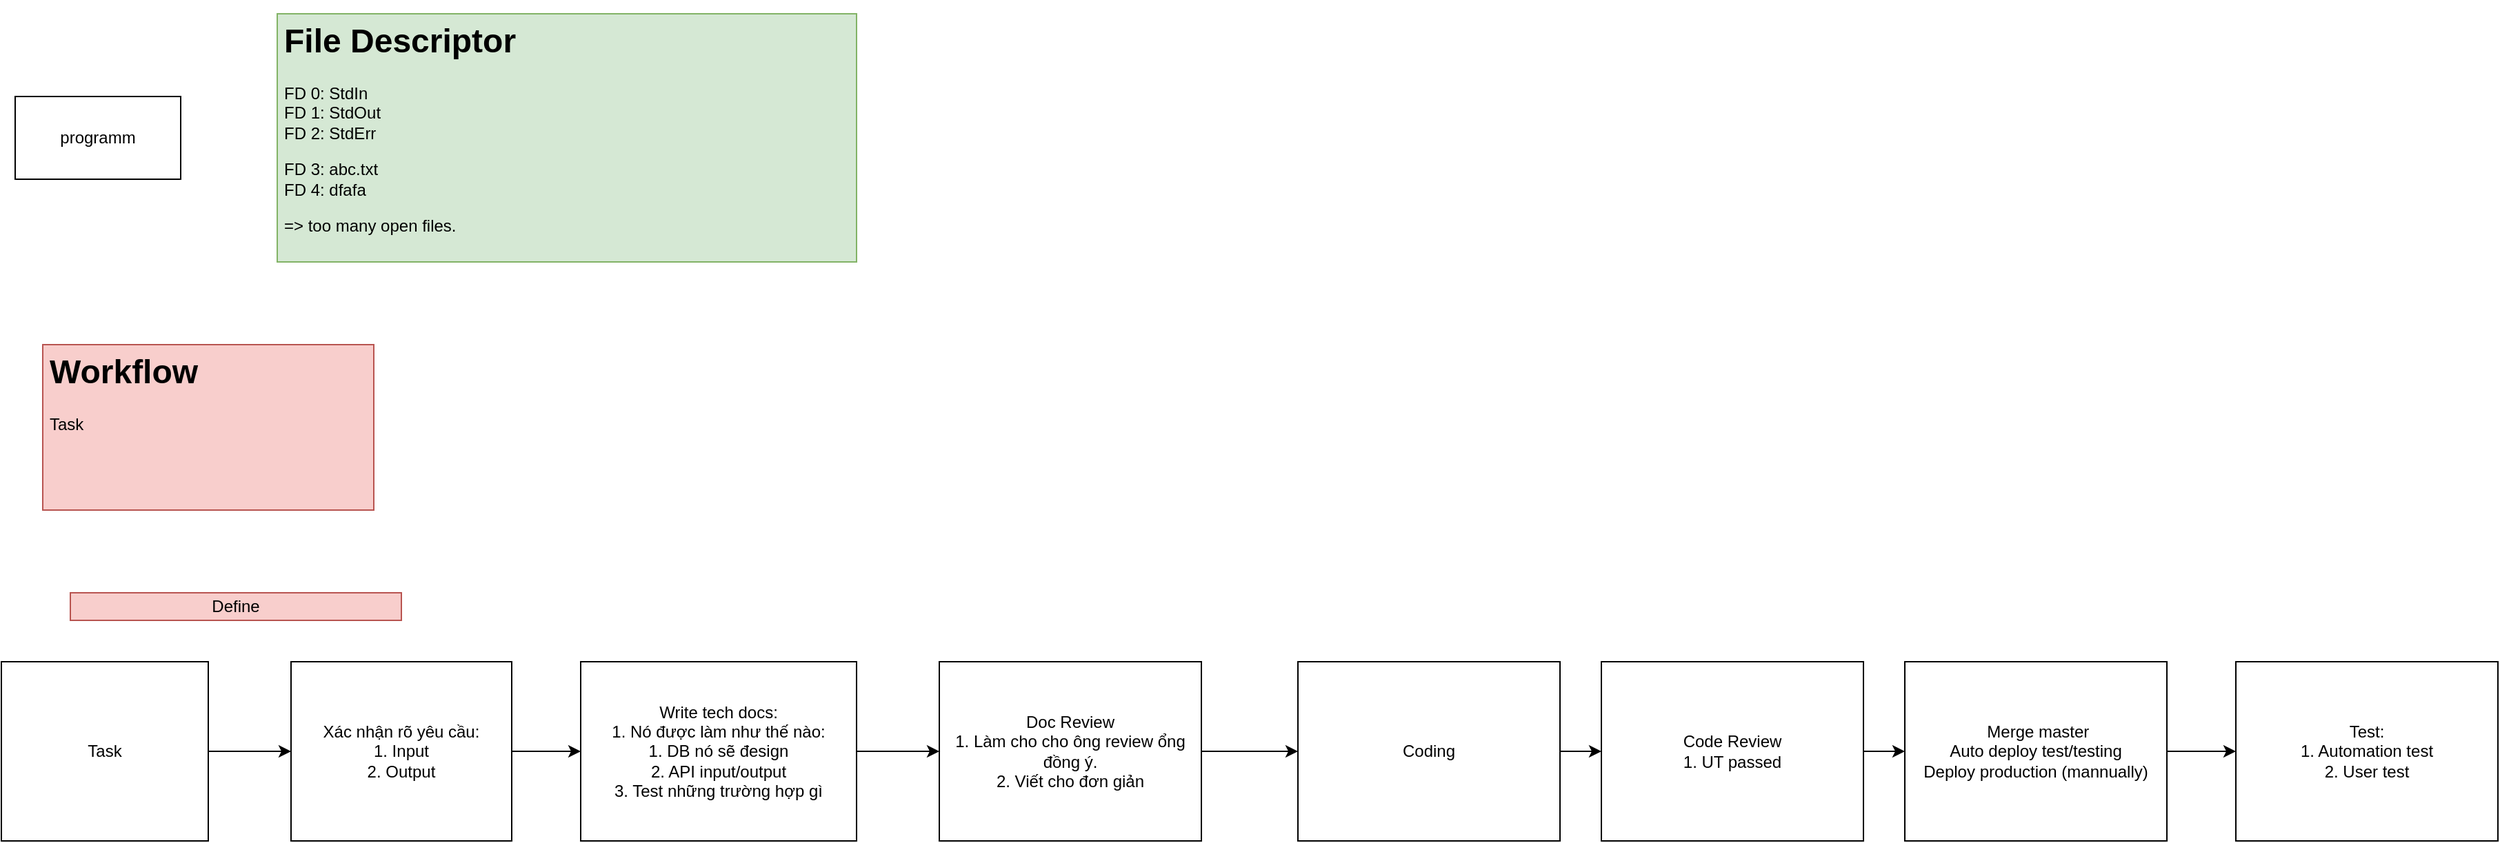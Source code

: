 <mxfile version="14.5.1" type="device"><diagram id="9fOEvjPmWD3qEvGT7bBO" name="Page-1"><mxGraphModel dx="1106" dy="900" grid="1" gridSize="10" guides="1" tooltips="1" connect="1" arrows="1" fold="1" page="1" pageScale="1" pageWidth="850" pageHeight="1100" math="0" shadow="0"><root><mxCell id="0"/><mxCell id="1" parent="0"/><mxCell id="BvJOEotb4HKnFIlidbjZ-1" value="programm" style="rounded=0;whiteSpace=wrap;html=1;" vertex="1" parent="1"><mxGeometry x="70" y="150" width="120" height="60" as="geometry"/></mxCell><mxCell id="BvJOEotb4HKnFIlidbjZ-3" value="&lt;h1&gt;File Descriptor&lt;/h1&gt;&lt;p&gt;FD 0: StdIn&lt;br&gt;FD 1: StdOut&lt;br&gt;FD 2: StdErr&lt;/p&gt;&lt;p&gt;FD 3: abc.txt&lt;br&gt;FD 4: dfafa&lt;/p&gt;&lt;p&gt;=&amp;gt; too many open files.&lt;/p&gt;" style="text;html=1;strokeColor=#82b366;fillColor=#d5e8d4;spacing=5;spacingTop=-20;whiteSpace=wrap;overflow=hidden;rounded=0;" vertex="1" parent="1"><mxGeometry x="260" y="90" width="420" height="180" as="geometry"/></mxCell><mxCell id="BvJOEotb4HKnFIlidbjZ-4" value="&lt;h1&gt;Workflow&lt;/h1&gt;&lt;p&gt;Task&lt;/p&gt;" style="text;html=1;strokeColor=#b85450;fillColor=#f8cecc;spacing=5;spacingTop=-20;whiteSpace=wrap;overflow=hidden;rounded=0;" vertex="1" parent="1"><mxGeometry x="90" y="330" width="240" height="120" as="geometry"/></mxCell><mxCell id="BvJOEotb4HKnFIlidbjZ-7" style="edgeStyle=orthogonalEdgeStyle;rounded=0;orthogonalLoop=1;jettySize=auto;html=1;" edge="1" parent="1" source="BvJOEotb4HKnFIlidbjZ-5" target="BvJOEotb4HKnFIlidbjZ-6"><mxGeometry relative="1" as="geometry"/></mxCell><mxCell id="BvJOEotb4HKnFIlidbjZ-5" value="Task" style="rounded=0;whiteSpace=wrap;html=1;" vertex="1" parent="1"><mxGeometry x="60" y="560" width="150" height="130" as="geometry"/></mxCell><mxCell id="BvJOEotb4HKnFIlidbjZ-9" style="edgeStyle=orthogonalEdgeStyle;rounded=0;orthogonalLoop=1;jettySize=auto;html=1;" edge="1" parent="1" source="BvJOEotb4HKnFIlidbjZ-6" target="BvJOEotb4HKnFIlidbjZ-8"><mxGeometry relative="1" as="geometry"/></mxCell><mxCell id="BvJOEotb4HKnFIlidbjZ-6" value="Xác nhận rõ yêu cầu:&lt;br&gt;1. Input&lt;br&gt;2. Output&lt;br&gt;" style="rounded=0;whiteSpace=wrap;html=1;" vertex="1" parent="1"><mxGeometry x="270" y="560" width="160" height="130" as="geometry"/></mxCell><mxCell id="BvJOEotb4HKnFIlidbjZ-12" style="edgeStyle=orthogonalEdgeStyle;rounded=0;orthogonalLoop=1;jettySize=auto;html=1;" edge="1" parent="1" source="BvJOEotb4HKnFIlidbjZ-8"><mxGeometry relative="1" as="geometry"><mxPoint x="740" y="625" as="targetPoint"/></mxGeometry></mxCell><mxCell id="BvJOEotb4HKnFIlidbjZ-8" value="Write tech docs:&lt;br&gt;1. Nó được làm như thế nào:&lt;br&gt;1. DB nó sẽ đesign&lt;br&gt;2. API input/output&lt;br&gt;3. Test những trường hợp gì&lt;br&gt;" style="rounded=0;whiteSpace=wrap;html=1;" vertex="1" parent="1"><mxGeometry x="480" y="560" width="200" height="130" as="geometry"/></mxCell><mxCell id="BvJOEotb4HKnFIlidbjZ-10" value="Define" style="text;html=1;strokeColor=#b85450;fillColor=#f8cecc;align=center;verticalAlign=middle;whiteSpace=wrap;rounded=0;" vertex="1" parent="1"><mxGeometry x="110" y="510" width="240" height="20" as="geometry"/></mxCell><mxCell id="BvJOEotb4HKnFIlidbjZ-15" style="edgeStyle=orthogonalEdgeStyle;rounded=0;orthogonalLoop=1;jettySize=auto;html=1;" edge="1" parent="1" source="BvJOEotb4HKnFIlidbjZ-13" target="BvJOEotb4HKnFIlidbjZ-14"><mxGeometry relative="1" as="geometry"/></mxCell><mxCell id="BvJOEotb4HKnFIlidbjZ-13" value="Doc Review&lt;br&gt;1. Làm cho cho ông review ổng đồng ý.&lt;br&gt;2. Viết cho đơn giản" style="rounded=0;whiteSpace=wrap;html=1;" vertex="1" parent="1"><mxGeometry x="740" y="560" width="190" height="130" as="geometry"/></mxCell><mxCell id="BvJOEotb4HKnFIlidbjZ-17" style="edgeStyle=orthogonalEdgeStyle;rounded=0;orthogonalLoop=1;jettySize=auto;html=1;" edge="1" parent="1" source="BvJOEotb4HKnFIlidbjZ-14" target="BvJOEotb4HKnFIlidbjZ-16"><mxGeometry relative="1" as="geometry"/></mxCell><mxCell id="BvJOEotb4HKnFIlidbjZ-14" value="Coding" style="rounded=0;whiteSpace=wrap;html=1;" vertex="1" parent="1"><mxGeometry x="1000" y="560" width="190" height="130" as="geometry"/></mxCell><mxCell id="BvJOEotb4HKnFIlidbjZ-19" style="edgeStyle=orthogonalEdgeStyle;rounded=0;orthogonalLoop=1;jettySize=auto;html=1;" edge="1" parent="1" source="BvJOEotb4HKnFIlidbjZ-16" target="BvJOEotb4HKnFIlidbjZ-18"><mxGeometry relative="1" as="geometry"/></mxCell><mxCell id="BvJOEotb4HKnFIlidbjZ-16" value="Code Review&lt;br&gt;1. UT passed" style="rounded=0;whiteSpace=wrap;html=1;" vertex="1" parent="1"><mxGeometry x="1220" y="560" width="190" height="130" as="geometry"/></mxCell><mxCell id="BvJOEotb4HKnFIlidbjZ-21" style="edgeStyle=orthogonalEdgeStyle;rounded=0;orthogonalLoop=1;jettySize=auto;html=1;" edge="1" parent="1" source="BvJOEotb4HKnFIlidbjZ-18" target="BvJOEotb4HKnFIlidbjZ-20"><mxGeometry relative="1" as="geometry"/></mxCell><mxCell id="BvJOEotb4HKnFIlidbjZ-18" value="&amp;nbsp;Merge master&lt;br&gt;Auto deploy test/testing&lt;br&gt;Deploy production (mannually)" style="rounded=0;whiteSpace=wrap;html=1;" vertex="1" parent="1"><mxGeometry x="1440" y="560" width="190" height="130" as="geometry"/></mxCell><mxCell id="BvJOEotb4HKnFIlidbjZ-20" value="Test:&lt;br&gt;1. Automation test&lt;br&gt;2. User test" style="rounded=0;whiteSpace=wrap;html=1;" vertex="1" parent="1"><mxGeometry x="1680" y="560" width="190" height="130" as="geometry"/></mxCell></root></mxGraphModel></diagram></mxfile>